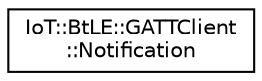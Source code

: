 digraph "Graphical Class Hierarchy"
{
 // LATEX_PDF_SIZE
  edge [fontname="Helvetica",fontsize="10",labelfontname="Helvetica",labelfontsize="10"];
  node [fontname="Helvetica",fontsize="10",shape=record];
  rankdir="LR";
  Node0 [label="IoT::BtLE::GATTClient\l::Notification",height=0.2,width=0.4,color="black", fillcolor="white", style="filled",URL="$structIoT_1_1BtLE_1_1GATTClient_1_1Notification.html",tooltip=" "];
}
